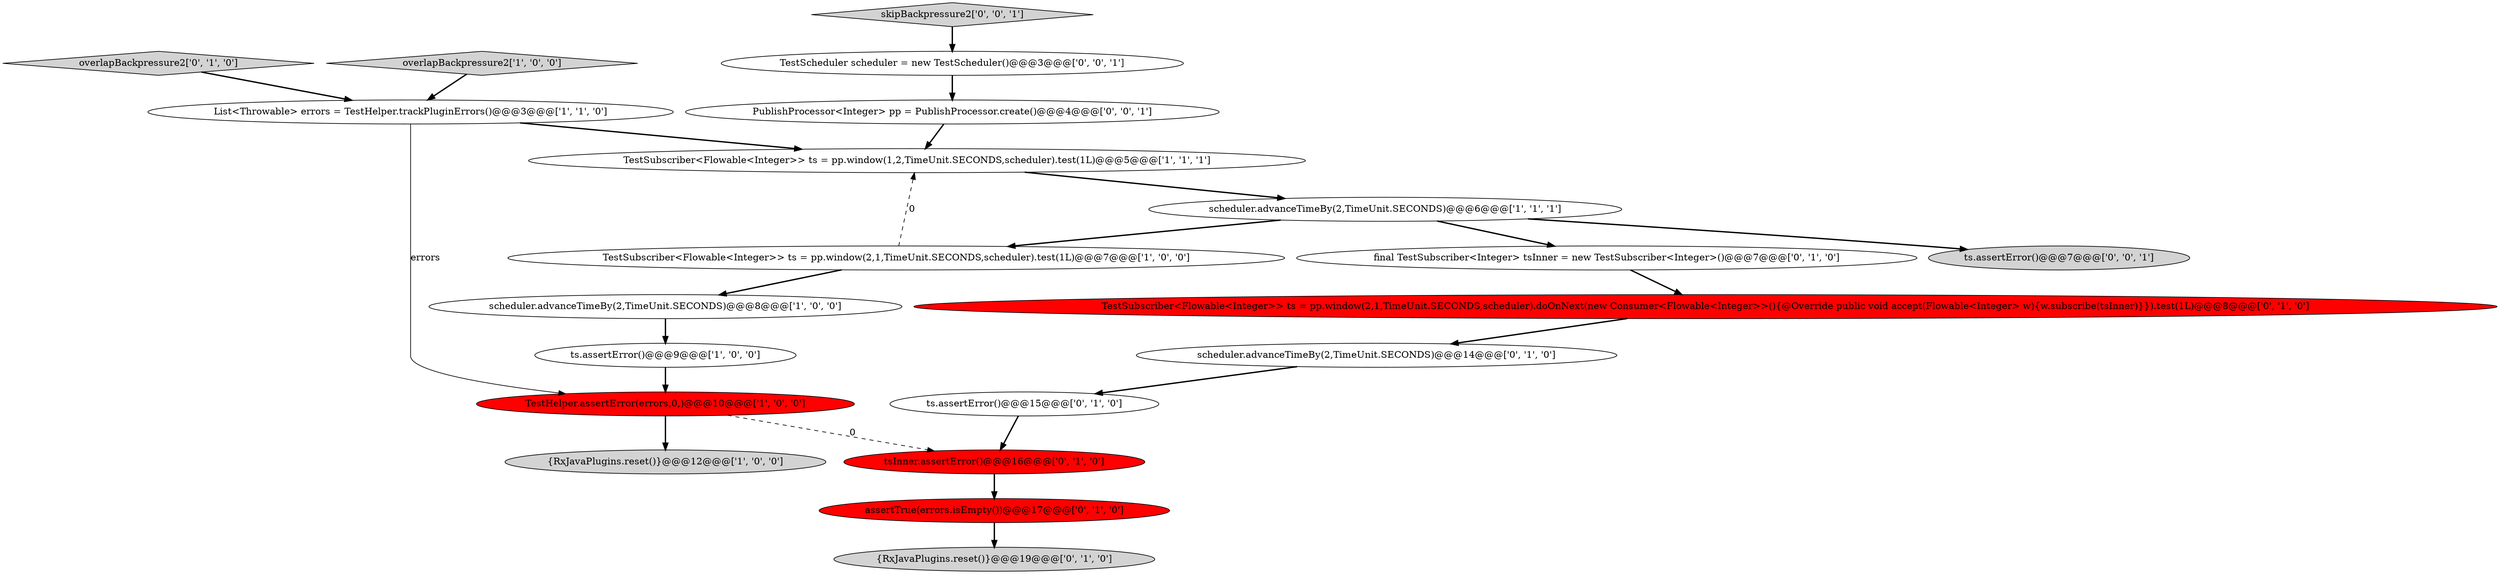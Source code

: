 digraph {
18 [style = filled, label = "TestScheduler scheduler = new TestScheduler()@@@3@@@['0', '0', '1']", fillcolor = white, shape = ellipse image = "AAA0AAABBB3BBB"];
1 [style = filled, label = "TestSubscriber<Flowable<Integer>> ts = pp.window(2,1,TimeUnit.SECONDS,scheduler).test(1L)@@@7@@@['1', '0', '0']", fillcolor = white, shape = ellipse image = "AAA0AAABBB1BBB"];
7 [style = filled, label = "{RxJavaPlugins.reset()}@@@12@@@['1', '0', '0']", fillcolor = lightgray, shape = ellipse image = "AAA0AAABBB1BBB"];
2 [style = filled, label = "TestHelper.assertError(errors,0,)@@@10@@@['1', '0', '0']", fillcolor = red, shape = ellipse image = "AAA1AAABBB1BBB"];
9 [style = filled, label = "final TestSubscriber<Integer> tsInner = new TestSubscriber<Integer>()@@@7@@@['0', '1', '0']", fillcolor = white, shape = ellipse image = "AAA0AAABBB2BBB"];
11 [style = filled, label = "overlapBackpressure2['0', '1', '0']", fillcolor = lightgray, shape = diamond image = "AAA0AAABBB2BBB"];
19 [style = filled, label = "ts.assertError()@@@7@@@['0', '0', '1']", fillcolor = lightgray, shape = ellipse image = "AAA0AAABBB3BBB"];
5 [style = filled, label = "List<Throwable> errors = TestHelper.trackPluginErrors()@@@3@@@['1', '1', '0']", fillcolor = white, shape = ellipse image = "AAA0AAABBB1BBB"];
0 [style = filled, label = "ts.assertError()@@@9@@@['1', '0', '0']", fillcolor = white, shape = ellipse image = "AAA0AAABBB1BBB"];
12 [style = filled, label = "assertTrue(errors.isEmpty())@@@17@@@['0', '1', '0']", fillcolor = red, shape = ellipse image = "AAA1AAABBB2BBB"];
14 [style = filled, label = "ts.assertError()@@@15@@@['0', '1', '0']", fillcolor = white, shape = ellipse image = "AAA0AAABBB2BBB"];
15 [style = filled, label = "tsInner.assertError()@@@16@@@['0', '1', '0']", fillcolor = red, shape = ellipse image = "AAA1AAABBB2BBB"];
3 [style = filled, label = "scheduler.advanceTimeBy(2,TimeUnit.SECONDS)@@@8@@@['1', '0', '0']", fillcolor = white, shape = ellipse image = "AAA0AAABBB1BBB"];
13 [style = filled, label = "scheduler.advanceTimeBy(2,TimeUnit.SECONDS)@@@14@@@['0', '1', '0']", fillcolor = white, shape = ellipse image = "AAA0AAABBB2BBB"];
16 [style = filled, label = "{RxJavaPlugins.reset()}@@@19@@@['0', '1', '0']", fillcolor = lightgray, shape = ellipse image = "AAA0AAABBB2BBB"];
10 [style = filled, label = "TestSubscriber<Flowable<Integer>> ts = pp.window(2,1,TimeUnit.SECONDS,scheduler).doOnNext(new Consumer<Flowable<Integer>>(){@Override public void accept(Flowable<Integer> w){w.subscribe(tsInner)}}).test(1L)@@@8@@@['0', '1', '0']", fillcolor = red, shape = ellipse image = "AAA1AAABBB2BBB"];
20 [style = filled, label = "skipBackpressure2['0', '0', '1']", fillcolor = lightgray, shape = diamond image = "AAA0AAABBB3BBB"];
4 [style = filled, label = "overlapBackpressure2['1', '0', '0']", fillcolor = lightgray, shape = diamond image = "AAA0AAABBB1BBB"];
17 [style = filled, label = "PublishProcessor<Integer> pp = PublishProcessor.create()@@@4@@@['0', '0', '1']", fillcolor = white, shape = ellipse image = "AAA0AAABBB3BBB"];
6 [style = filled, label = "TestSubscriber<Flowable<Integer>> ts = pp.window(1,2,TimeUnit.SECONDS,scheduler).test(1L)@@@5@@@['1', '1', '1']", fillcolor = white, shape = ellipse image = "AAA0AAABBB1BBB"];
8 [style = filled, label = "scheduler.advanceTimeBy(2,TimeUnit.SECONDS)@@@6@@@['1', '1', '1']", fillcolor = white, shape = ellipse image = "AAA0AAABBB1BBB"];
17->6 [style = bold, label=""];
8->19 [style = bold, label=""];
0->2 [style = bold, label=""];
1->3 [style = bold, label=""];
18->17 [style = bold, label=""];
12->16 [style = bold, label=""];
9->10 [style = bold, label=""];
3->0 [style = bold, label=""];
2->15 [style = dashed, label="0"];
20->18 [style = bold, label=""];
8->1 [style = bold, label=""];
11->5 [style = bold, label=""];
5->6 [style = bold, label=""];
10->13 [style = bold, label=""];
1->6 [style = dashed, label="0"];
5->2 [style = solid, label="errors"];
6->8 [style = bold, label=""];
8->9 [style = bold, label=""];
14->15 [style = bold, label=""];
15->12 [style = bold, label=""];
2->7 [style = bold, label=""];
4->5 [style = bold, label=""];
13->14 [style = bold, label=""];
}
